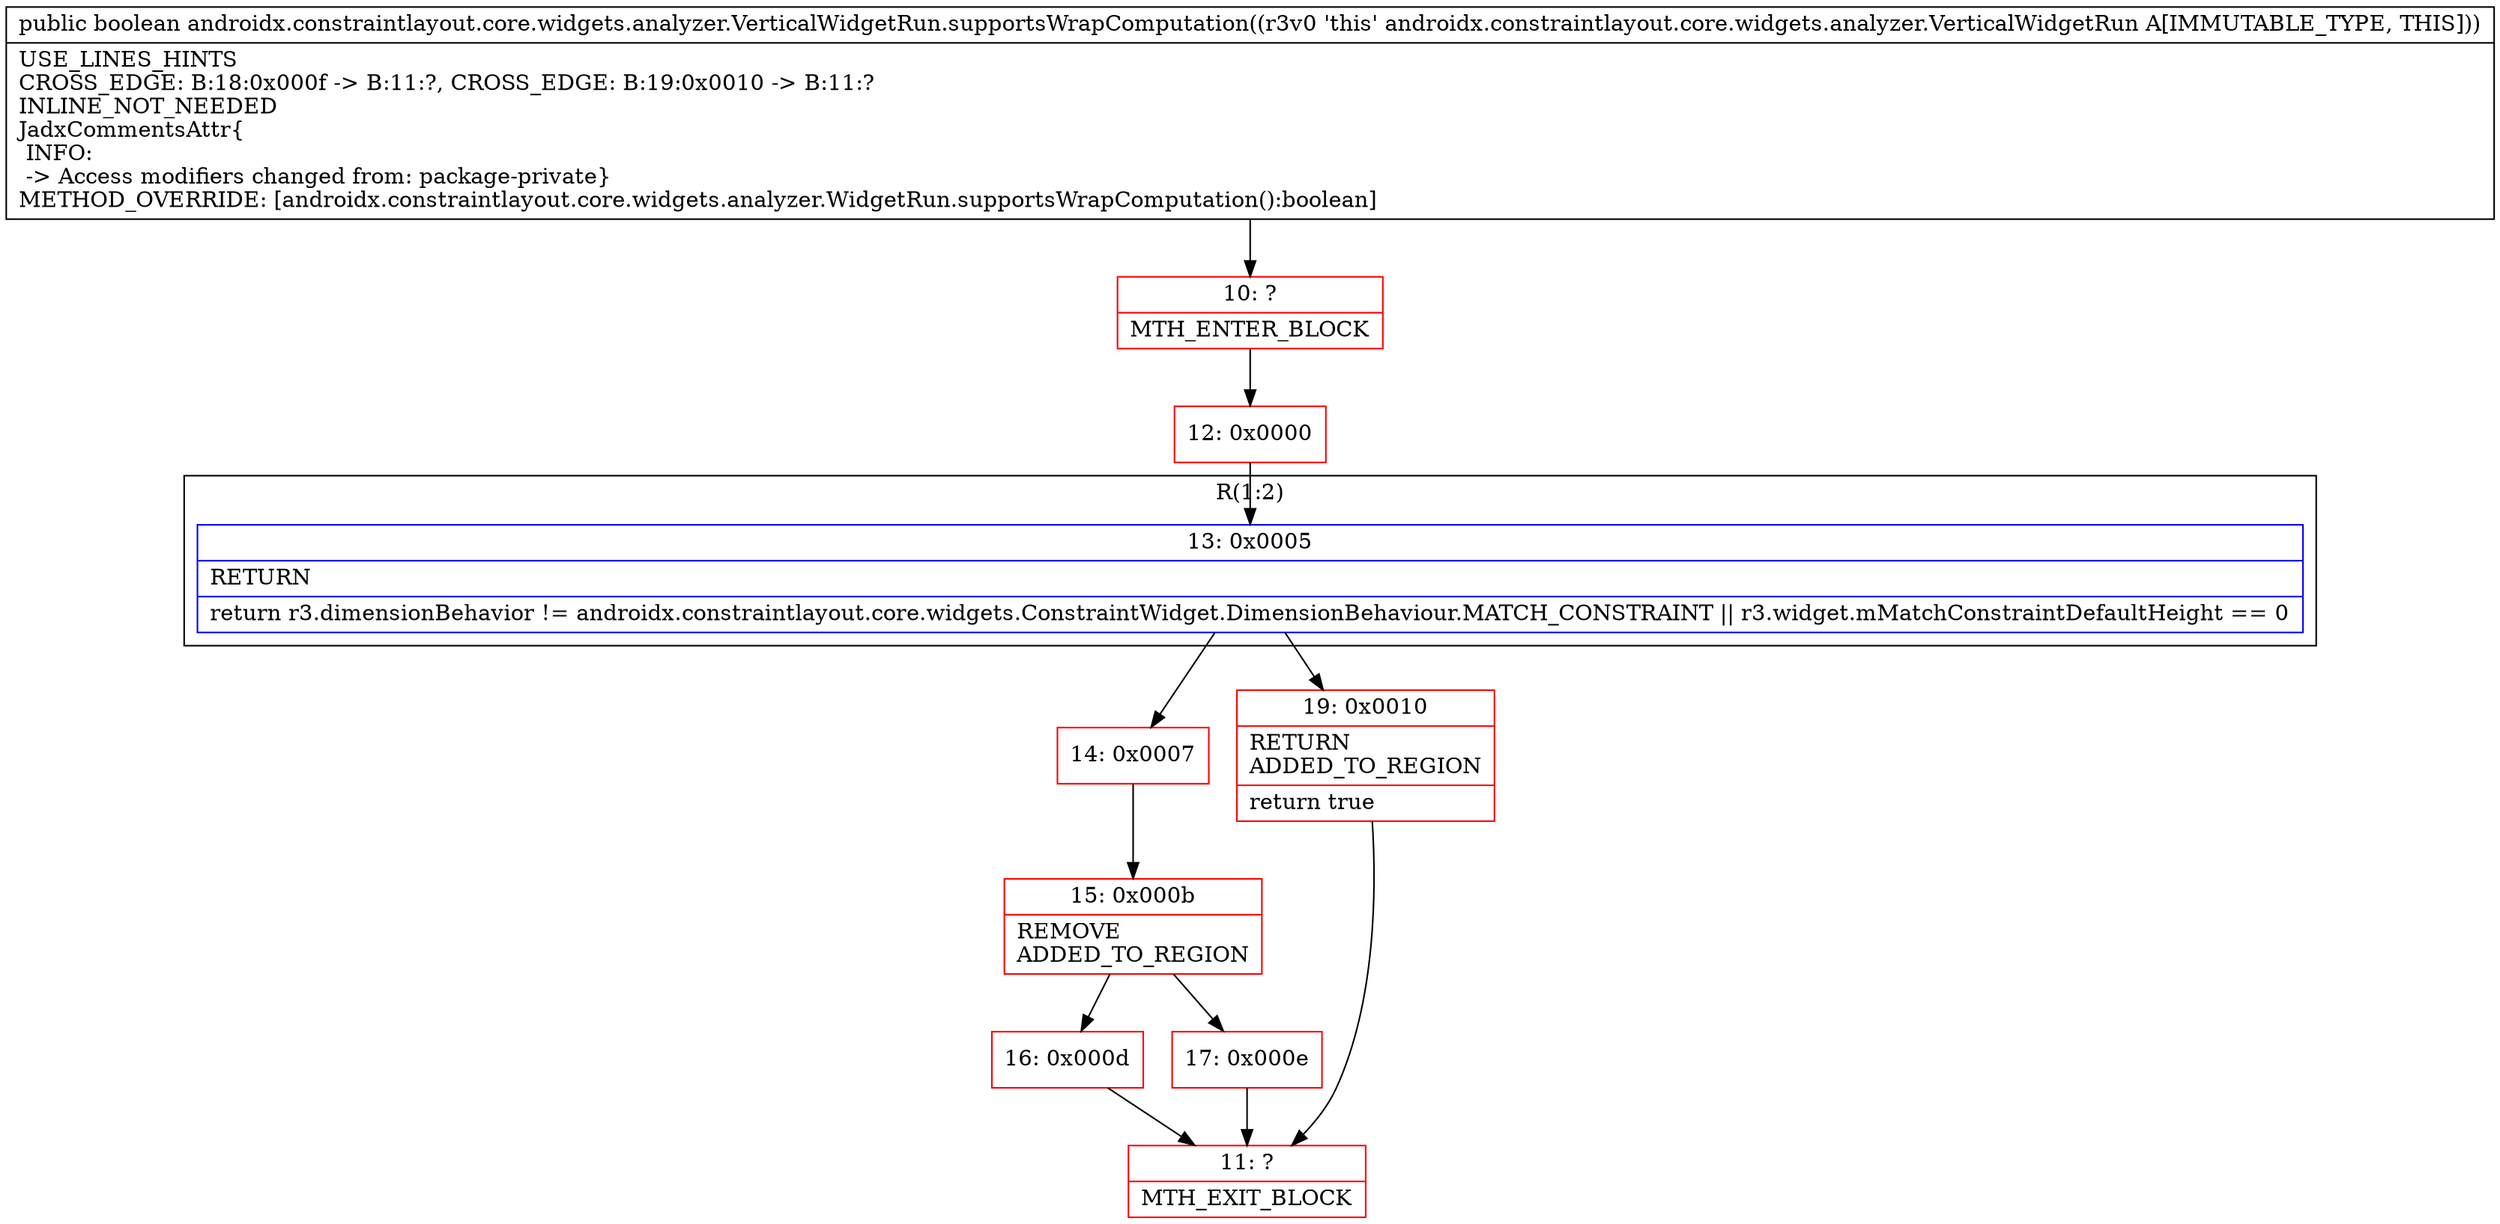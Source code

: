 digraph "CFG forandroidx.constraintlayout.core.widgets.analyzer.VerticalWidgetRun.supportsWrapComputation()Z" {
subgraph cluster_Region_29615483 {
label = "R(1:2)";
node [shape=record,color=blue];
Node_13 [shape=record,label="{13\:\ 0x0005|RETURN\l|return r3.dimensionBehavior != androidx.constraintlayout.core.widgets.ConstraintWidget.DimensionBehaviour.MATCH_CONSTRAINT \|\| r3.widget.mMatchConstraintDefaultHeight == 0\l}"];
}
Node_10 [shape=record,color=red,label="{10\:\ ?|MTH_ENTER_BLOCK\l}"];
Node_12 [shape=record,color=red,label="{12\:\ 0x0000}"];
Node_14 [shape=record,color=red,label="{14\:\ 0x0007}"];
Node_15 [shape=record,color=red,label="{15\:\ 0x000b|REMOVE\lADDED_TO_REGION\l}"];
Node_16 [shape=record,color=red,label="{16\:\ 0x000d}"];
Node_11 [shape=record,color=red,label="{11\:\ ?|MTH_EXIT_BLOCK\l}"];
Node_17 [shape=record,color=red,label="{17\:\ 0x000e}"];
Node_19 [shape=record,color=red,label="{19\:\ 0x0010|RETURN\lADDED_TO_REGION\l|return true\l}"];
MethodNode[shape=record,label="{public boolean androidx.constraintlayout.core.widgets.analyzer.VerticalWidgetRun.supportsWrapComputation((r3v0 'this' androidx.constraintlayout.core.widgets.analyzer.VerticalWidgetRun A[IMMUTABLE_TYPE, THIS]))  | USE_LINES_HINTS\lCROSS_EDGE: B:18:0x000f \-\> B:11:?, CROSS_EDGE: B:19:0x0010 \-\> B:11:?\lINLINE_NOT_NEEDED\lJadxCommentsAttr\{\l INFO: \l \-\> Access modifiers changed from: package\-private\}\lMETHOD_OVERRIDE: [androidx.constraintlayout.core.widgets.analyzer.WidgetRun.supportsWrapComputation():boolean]\l}"];
MethodNode -> Node_10;Node_13 -> Node_14;
Node_13 -> Node_19;
Node_10 -> Node_12;
Node_12 -> Node_13;
Node_14 -> Node_15;
Node_15 -> Node_16;
Node_15 -> Node_17;
Node_16 -> Node_11;
Node_17 -> Node_11;
Node_19 -> Node_11;
}

